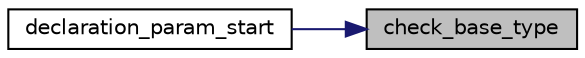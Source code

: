 digraph "check_base_type"
{
 // LATEX_PDF_SIZE
  edge [fontname="Helvetica",fontsize="10",labelfontname="Helvetica",labelfontsize="10"];
  node [fontname="Helvetica",fontsize="10",shape=record];
  rankdir="RL";
  Node1 [label="check_base_type",height=0.2,width=0.4,color="black", fillcolor="grey75", style="filled", fontcolor="black",tooltip="Validates that the lexicographic index is a base type."];
  Node1 -> Node2 [dir="back",color="midnightblue",fontsize="10",style="solid",fontname="Helvetica"];
  Node2 [label="declaration_param_start",height=0.2,width=0.4,color="black", fillcolor="white", style="filled",URL="$de/d23/variable__manager_8c.html#a0156a227fd1b11089557e8562aabb8dc",tooltip="Starts the declaration of a parameter."];
}
